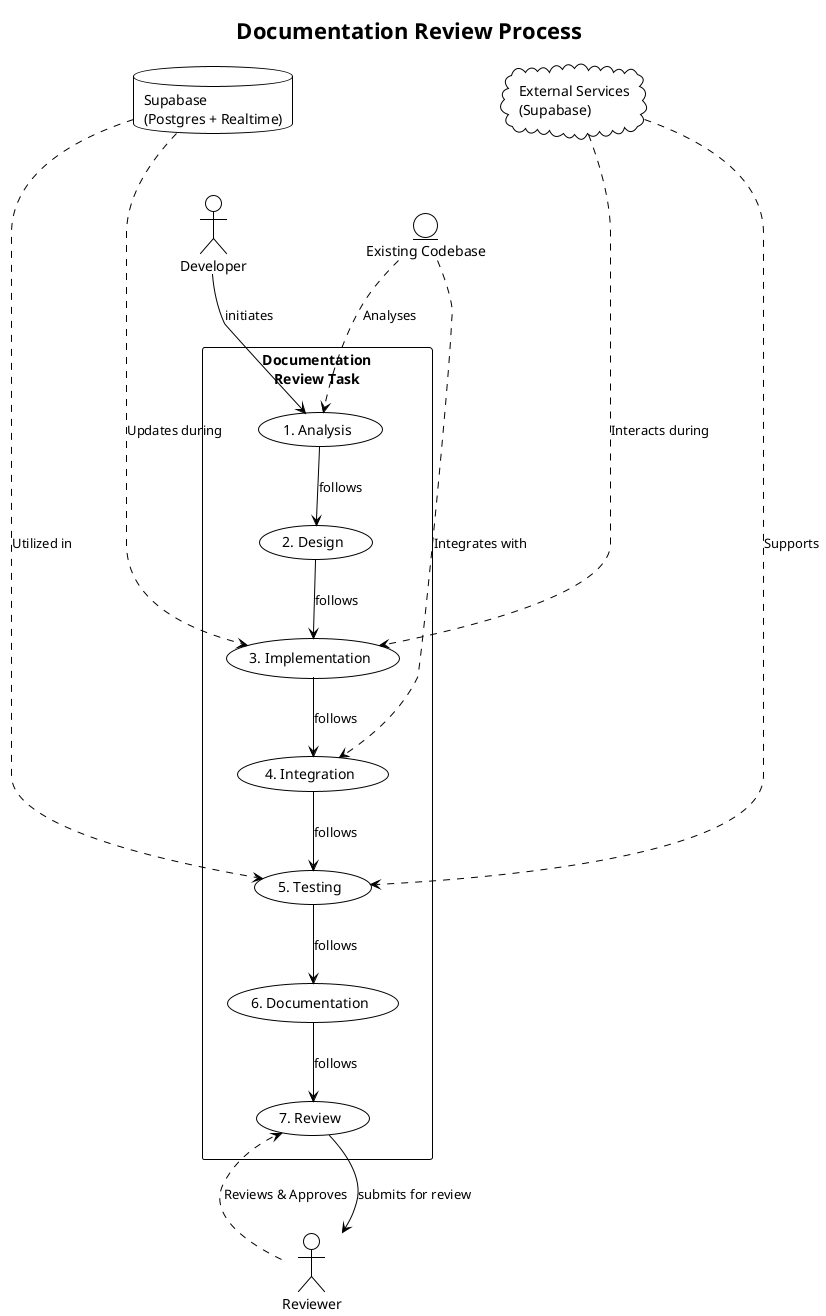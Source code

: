 @startuml
!theme plain

title Documentation Review Process

actor Developer as dev
actor Reviewer as rev
database "Supabase\n(Postgres + Realtime)" as db
entity "Existing Codebase" as codebase
cloud "External Services\n(Supabase)" as services
rectangle "Documentation\nReview Task" as task {
  usecase "1. Analysis" as UC1
  usecase "2. Design" as UC2
  usecase "3. Implementation" as UC3
  usecase "4. Integration" as UC4
  usecase "5. Testing" as UC5
  usecase "6. Documentation" as UC6
  usecase "7. Review" as UC7
}

dev --> UC1 : initiates
UC1 --> UC2 : follows
UC2 --> UC3 : follows
UC3 --> UC4 : follows
UC4 --> UC5 : follows
UC5 --> UC6 : follows
UC6 --> UC7 : follows
UC7 --> rev : submits for review

db -[hidden]d-> codebase
services -[hidden]d-> codebase

codebase -[hidden]-> task
db -[hidden]-> task
services -[hidden]-> task

codebase ..> UC1 : Analyses
codebase ..> UC4 : Integrates with
db ..> UC3 : Updates during
db ..> UC5 : Utilized in
services ..> UC3 : Interacts during
services ..> UC5 : Supports

rev ..> UC7 : Reviews & Approves

@enduml